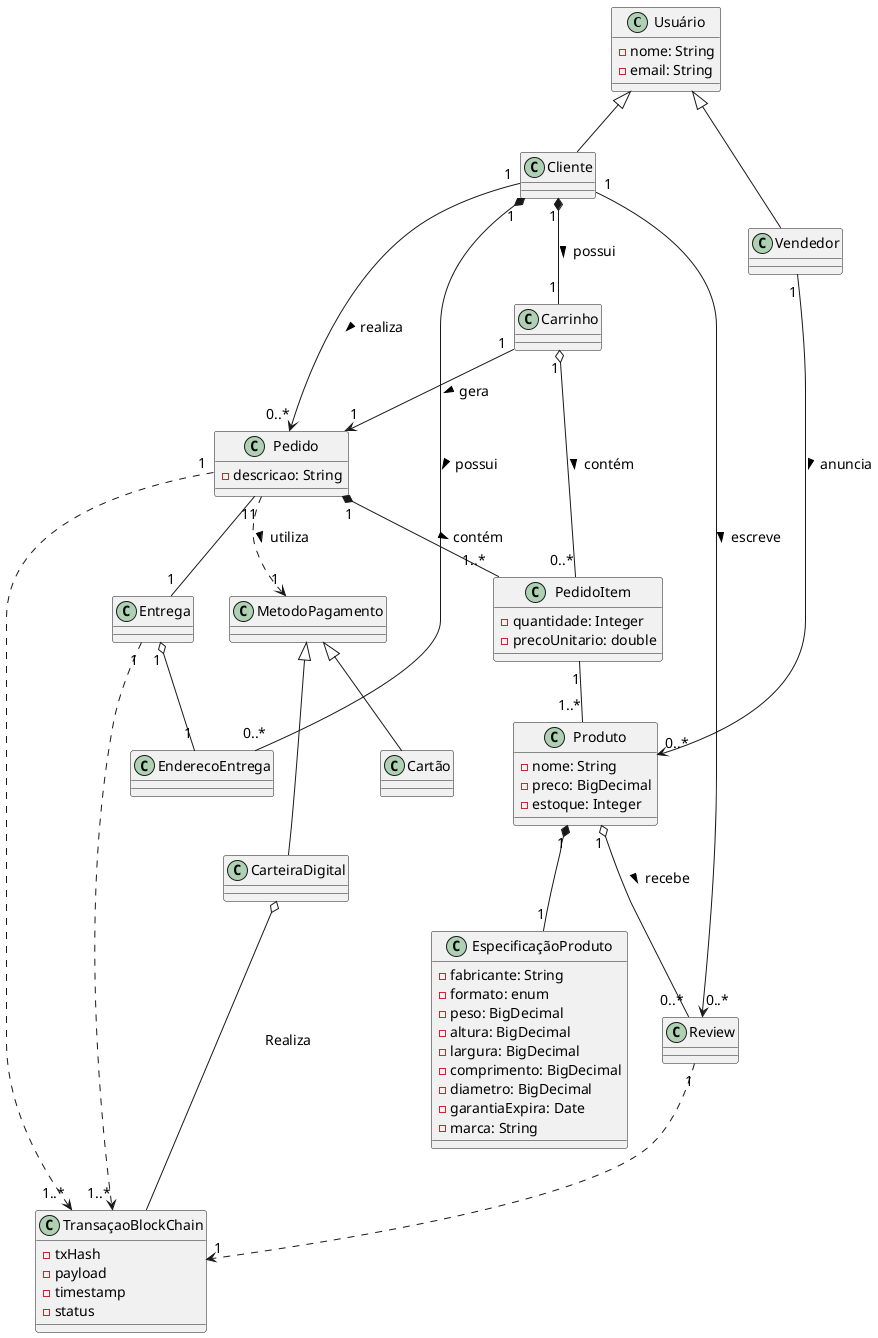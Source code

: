 @startuml ChainBuy
top to bottom direction

skinparam defaultFontName "Arial"
skinparam defaultFontSize 14
' Classes base
class Usuário {
    -nome: String
    -email: String
}

class Produto {
    -nome: String    
    -preco: BigDecimal
    -estoque: Integer
}

class EspecificaçãoProduto {
    -fabricante: String
    -formato: enum
    -peso: BigDecimal
    -altura: BigDecimal
    -largura: BigDecimal
    -comprimento: BigDecimal
    -diametro: BigDecimal
    -garantiaExpira: Date
    -marca: String
}

class Cliente {
    
}

class EnderecoEntrega

class Vendedor {
    
}

class Pedido {
    -descricao: String

}

class PedidoItem{
    -quantidade: Integer
    -precoUnitario: double
}

class MetodoPagamento {

}

class Carrinho

class CarteiraDigital

class Cartão

class Entrega

class Review

class TransaçaoBlockChain {
    -txHash
    -payload
    -timestamp
    -status
}

MetodoPagamento <|-- Cartão
MetodoPagamento <|-- CarteiraDigital
Usuário <|-- Cliente
Usuário <|-- Vendedor

Vendedor "1" --> "0..*" Produto : anuncia >
Cliente "1" --> "0..*" Pedido : realiza >
PedidoItem "1" -- "1..*" Produto
Carrinho "1" --> "1" Pedido : gera >
Cliente "1" --> "0..*" Review : escreve >
Pedido "1" -- "1" Entrega

Produto "1" o-- "0..*" Review : recebe >
Carrinho "1" o-- "0..*" PedidoItem : contém >
CarteiraDigital o-- TransaçaoBlockChain : Realiza
Entrega "1" o-- "1" EnderecoEntrega

Entrega "1" ..> "1..*" TransaçaoBlockChain
Pedido "1" ..> "1" MetodoPagamento : utiliza >
Pedido "1" ..> "1..*" TransaçaoBlockChain
Review "1" ..> "1" TransaçaoBlockChain

Cliente "1" *-- "0..*" EnderecoEntrega : possui >
Cliente "1" *-- "1" Carrinho : possui >
Produto "1" *-- "1" EspecificaçãoProduto
Pedido "1" *-- "1..*" PedidoItem: contém >
@enduml
